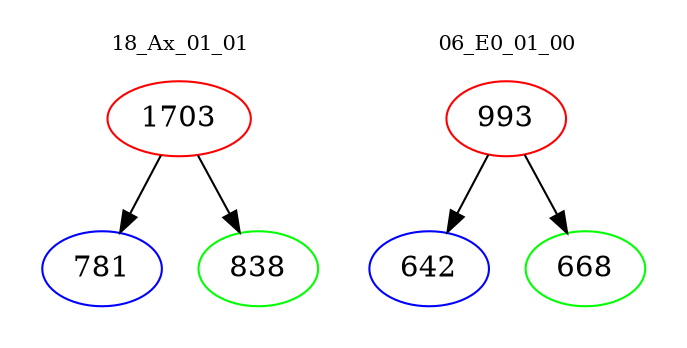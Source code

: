 digraph{
subgraph cluster_0 {
color = white
label = "18_Ax_01_01";
fontsize=10;
T0_1703 [label="1703", color="red"]
T0_1703 -> T0_781 [color="black"]
T0_781 [label="781", color="blue"]
T0_1703 -> T0_838 [color="black"]
T0_838 [label="838", color="green"]
}
subgraph cluster_1 {
color = white
label = "06_E0_01_00";
fontsize=10;
T1_993 [label="993", color="red"]
T1_993 -> T1_642 [color="black"]
T1_642 [label="642", color="blue"]
T1_993 -> T1_668 [color="black"]
T1_668 [label="668", color="green"]
}
}
